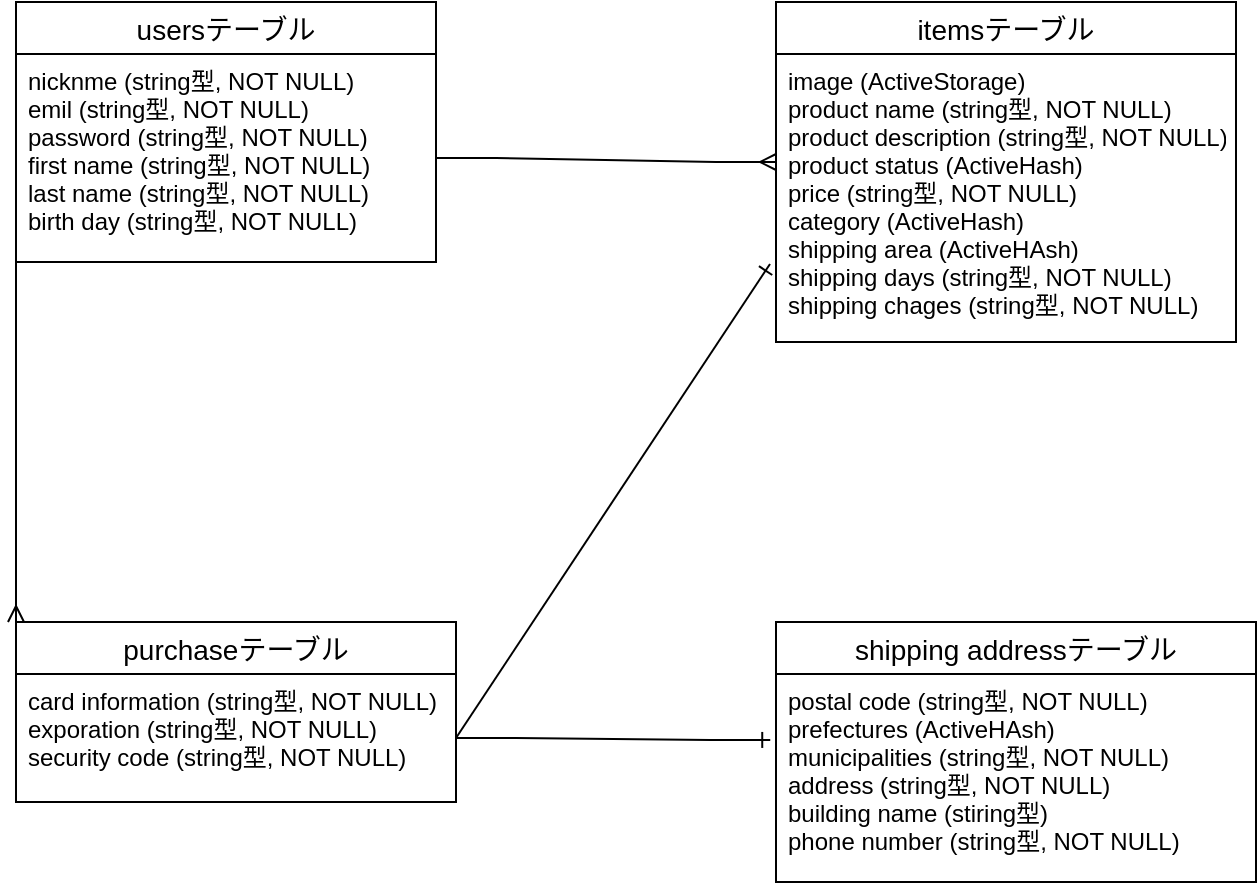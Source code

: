 <mxfile>
    <diagram id="s3n3R_xERKd61BIZFmFd" name="ページ1">
        <mxGraphModel dx="514" dy="539" grid="1" gridSize="10" guides="1" tooltips="1" connect="1" arrows="1" fold="1" page="1" pageScale="1" pageWidth="827" pageHeight="1169" math="0" shadow="0">
            <root>
                <mxCell id="0"/>
                <mxCell id="1" parent="0"/>
                <mxCell id="53" value="usersテーブル" style="swimlane;fontStyle=0;childLayout=stackLayout;horizontal=1;startSize=26;horizontalStack=0;resizeParent=1;resizeParentMax=0;resizeLast=0;collapsible=1;marginBottom=0;align=center;fontSize=14;" vertex="1" parent="1">
                    <mxGeometry x="140" y="10" width="210" height="130" as="geometry"/>
                </mxCell>
                <mxCell id="54" value="nicknme (string型, NOT NULL)&#10;emil (string型, NOT NULL)&#10;password (string型, NOT NULL)&#10;first name (string型, NOT NULL)&#10;last name (string型, NOT NULL)&#10;birth day (string型, NOT NULL)" style="text;strokeColor=none;fillColor=none;spacingLeft=4;spacingRight=4;overflow=hidden;rotatable=0;points=[[0,0.5],[1,0.5]];portConstraint=eastwest;fontSize=12;align=left;" vertex="1" parent="53">
                    <mxGeometry y="26" width="210" height="104" as="geometry"/>
                </mxCell>
                <mxCell id="57" value="itemsテーブル" style="swimlane;fontStyle=0;childLayout=stackLayout;horizontal=1;startSize=26;horizontalStack=0;resizeParent=1;resizeParentMax=0;resizeLast=0;collapsible=1;marginBottom=0;align=center;fontSize=14;" vertex="1" parent="1">
                    <mxGeometry x="520" y="10" width="230" height="170" as="geometry"/>
                </mxCell>
                <mxCell id="58" value="image (ActiveStorage)&#10;product name (string型, NOT NULL)&#10;product description (string型, NOT NULL)&#10;product status (ActiveHash)&#10;price (string型, NOT NULL)&#10;category (ActiveHash)&#10;shipping area (ActiveHAsh)&#10;shipping days (string型, NOT NULL)&#10;shipping chages (string型, NOT NULL)&#10;" style="text;strokeColor=none;fillColor=none;spacingLeft=4;spacingRight=4;overflow=hidden;rotatable=0;points=[[0,0.5],[1,0.5]];portConstraint=eastwest;fontSize=12;" vertex="1" parent="57">
                    <mxGeometry y="26" width="230" height="144" as="geometry"/>
                </mxCell>
                <mxCell id="61" value="purchaseテーブル" style="swimlane;fontStyle=0;childLayout=stackLayout;horizontal=1;startSize=26;horizontalStack=0;resizeParent=1;resizeParentMax=0;resizeLast=0;collapsible=1;marginBottom=0;align=center;fontSize=14;" vertex="1" parent="1">
                    <mxGeometry x="140" y="320" width="220" height="90" as="geometry"/>
                </mxCell>
                <mxCell id="62" value="card information (string型, NOT NULL)&#10;exporation (string型, NOT NULL)&#10;security code (string型, NOT NULL)&#10;" style="text;strokeColor=none;fillColor=none;spacingLeft=4;spacingRight=4;overflow=hidden;rotatable=0;points=[[0,0.5],[1,0.5]];portConstraint=eastwest;fontSize=12;" vertex="1" parent="61">
                    <mxGeometry y="26" width="220" height="64" as="geometry"/>
                </mxCell>
                <mxCell id="65" value="shipping addressテーブル" style="swimlane;fontStyle=0;childLayout=stackLayout;horizontal=1;startSize=26;horizontalStack=0;resizeParent=1;resizeParentMax=0;resizeLast=0;collapsible=1;marginBottom=0;align=center;fontSize=14;" vertex="1" parent="1">
                    <mxGeometry x="520" y="320" width="240" height="130" as="geometry"/>
                </mxCell>
                <mxCell id="66" value="postal code (string型, NOT NULL)&#10;prefectures (ActiveHAsh)&#10;municipalities (string型, NOT NULL)&#10;address (string型, NOT NULL)&#10;building name (stiring型)&#10;phone number (string型, NOT NULL)" style="text;strokeColor=none;fillColor=none;spacingLeft=4;spacingRight=4;overflow=hidden;rotatable=0;points=[[0,0.5],[1,0.5]];portConstraint=eastwest;fontSize=12;" vertex="1" parent="65">
                    <mxGeometry y="26" width="240" height="104" as="geometry"/>
                </mxCell>
                <mxCell id="75" style="edgeStyle=entityRelationEdgeStyle;rounded=0;orthogonalLoop=1;jettySize=auto;html=1;exitX=1;exitY=0.5;exitDx=0;exitDy=0;fontFamily=Times New Roman;endArrow=ERmany;endFill=0;" edge="1" parent="1" source="54">
                    <mxGeometry relative="1" as="geometry">
                        <mxPoint x="520" y="90" as="targetPoint"/>
                    </mxGeometry>
                </mxCell>
                <mxCell id="76" style="edgeStyle=entityRelationEdgeStyle;rounded=0;orthogonalLoop=1;jettySize=auto;html=1;exitX=1;exitY=0.5;exitDx=0;exitDy=0;entryX=-0.012;entryY=0.317;entryDx=0;entryDy=0;entryPerimeter=0;endArrow=ERone;endFill=0;fontFamily=Times New Roman;" edge="1" parent="1" source="62" target="66">
                    <mxGeometry relative="1" as="geometry"/>
                </mxCell>
                <mxCell id="78" style="rounded=0;orthogonalLoop=1;jettySize=auto;html=1;exitX=1;exitY=0.5;exitDx=0;exitDy=0;endArrow=ERone;endFill=0;fontFamily=Times New Roman;entryX=-0.013;entryY=0.729;entryDx=0;entryDy=0;entryPerimeter=0;" edge="1" parent="1" source="62" target="58">
                    <mxGeometry relative="1" as="geometry">
                        <mxPoint x="510" y="150" as="targetPoint"/>
                    </mxGeometry>
                </mxCell>
                <mxCell id="79" style="rounded=0;orthogonalLoop=1;jettySize=auto;html=1;exitX=0;exitY=0.5;exitDx=0;exitDy=0;entryX=0;entryY=0;entryDx=0;entryDy=0;endArrow=ERmany;endFill=0;fontFamily=Times New Roman;" edge="1" parent="1" source="54" target="61">
                    <mxGeometry relative="1" as="geometry"/>
                </mxCell>
            </root>
        </mxGraphModel>
    </diagram>
</mxfile>